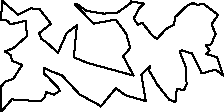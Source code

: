 unitsize(0.001cm);
// 21993.8
draw((1357,1905)--(1327,1893));
draw((1327,1893)--(1660,1556));
draw((1660,1556)--(2048,1628));
draw((2048,1628)--(2232,1374));
draw((2232,1374)--(2302,1127));
draw((2302,1127)--(2178,978));
draw((2178,978)--(2361,640));
draw((2361,640)--(1544,863));
draw((1544,863)--(1307,964));
draw((1307,964)--(1362,1526));
draw((1362,1526)--(1183,1391));
draw((1183,1391)--(1027,1041));
draw((1027,1041)--(826,1226));
draw((826,1226)--(737,1285));
draw((737,1285)--(693,1383));
draw((693,1383)--(901,1552));
draw((901,1552)--(705,1812));
draw((705,1812)--(554,1825));
draw((554,1825)--(323,1714));
draw((323,1714)--(43,1957));
draw((43,1957)--(22,1617));
draw((22,1617)--(138,1610));
draw((138,1610)--(185,1542));
draw((185,1542)--(457,1607));
draw((457,1607)--(482,1337));
draw((482,1337)--(234,1118));
draw((234,1118)--(86,1065));
draw((86,1065)--(192,1004));
draw((192,1004)--(219,898));
draw((219,898)--(396,828));
draw((396,828)--(242,584));
draw((242,584)--(99,536));
draw((99,536)--(40,462));
draw((40,462)--(14,454));
draw((14,454)--(29,6));
draw((29,6)--(213,220));
draw((213,220)--(721,186));
draw((721,186)--(805,272));
draw((805,272)--(812,351));
draw((812,351)--(913,317));
draw((913,317)--(960,303));
draw((960,303)--(1058,372));
draw((1058,372)--(1031,428));
draw((1031,428)--(1000,457));
draw((1000,457)--(834,629));
draw((834,629)--(781,671));
draw((781,671)--(779,777));
draw((779,777)--(868,731));
draw((868,731)--(1097,643));
draw((1097,643)--(1410,307));
draw((1410,307)--(1774,107));
draw((1774,107)--(1779,90));
draw((1779,90)--(1868,197));
draw((1868,197)--(2049,417));
draw((2049,417)--(2221,291));
draw((2221,291)--(2576,189));
draw((2576,189)--(2499,658));
draw((2499,658)--(2650,802));
draw((2650,802)--(2636,727));
draw((2636,727)--(2781,478));
draw((2781,478)--(2990,214));
draw((2990,214)--(3099,173));
draw((3099,173)--(3124,408));
draw((3124,408)--(3249,378));
draw((3249,378)--(3297,491));
draw((3297,491)--(3278,799));
draw((3278,799)--(3174,1064));
draw((3174,1064)--(3213,1085));
draw((3213,1085)--(3394,1028));
draw((3394,1028)--(3564,676));
draw((3564,676)--(3806,746));
draw((3806,746)--(3939,640));
draw((3939,640)--(3835,963));
draw((3835,963)--(3646,1018));
draw((3646,1018)--(3704,1082));
draw((3704,1082)--(3635,1174));
draw((3635,1174)--(3729,1188));
draw((3729,1188)--(3808,1375));
draw((3808,1375)--(3736,1542));
draw((3736,1542)--(3853,1712));
draw((3853,1712)--(3586,1909));
draw((3586,1909)--(3499,1885));
draw((3499,1885)--(3409,1917));
draw((3409,1917)--(3314,1881));
draw((3314,1881)--(3092,1668));
draw((3092,1668)--(3078,1541));
draw((3078,1541)--(2933,1459));
draw((2933,1459)--(2773,1286));
draw((2773,1286)--(2687,1353));
draw((2687,1353)--(2513,1572));
draw((2513,1572)--(2433,1538));
draw((2433,1538)--(2365,1649));
draw((2365,1649)--(2469,1838));
draw((2469,1838)--(2552,1909));
draw((2552,1909)--(2312,1949));
draw((2312,1949)--(2318,1925));
draw((2318,1925)--(2082,1753));
draw((2082,1753)--(1838,1732));
draw((1838,1732)--(1533,1780));
draw((1533,1780)--(1357,1905));
